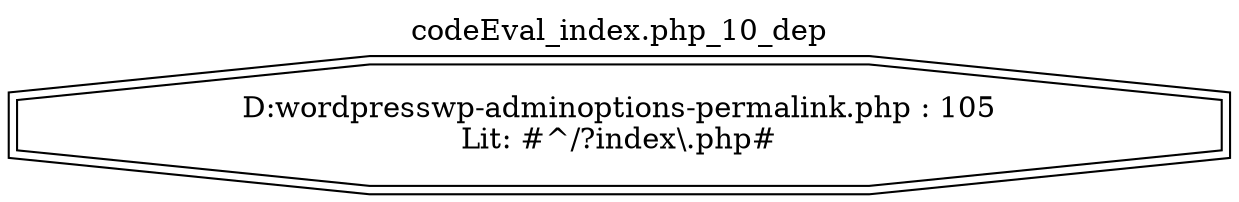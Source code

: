 digraph cfg {
  label="codeEval_index.php_10_dep";
  labelloc=t;
  n1 [shape=doubleoctagon, label="D:\wordpress\wp-admin\options-permalink.php : 105\nLit: #^/?index\\.php#\n"];
}
